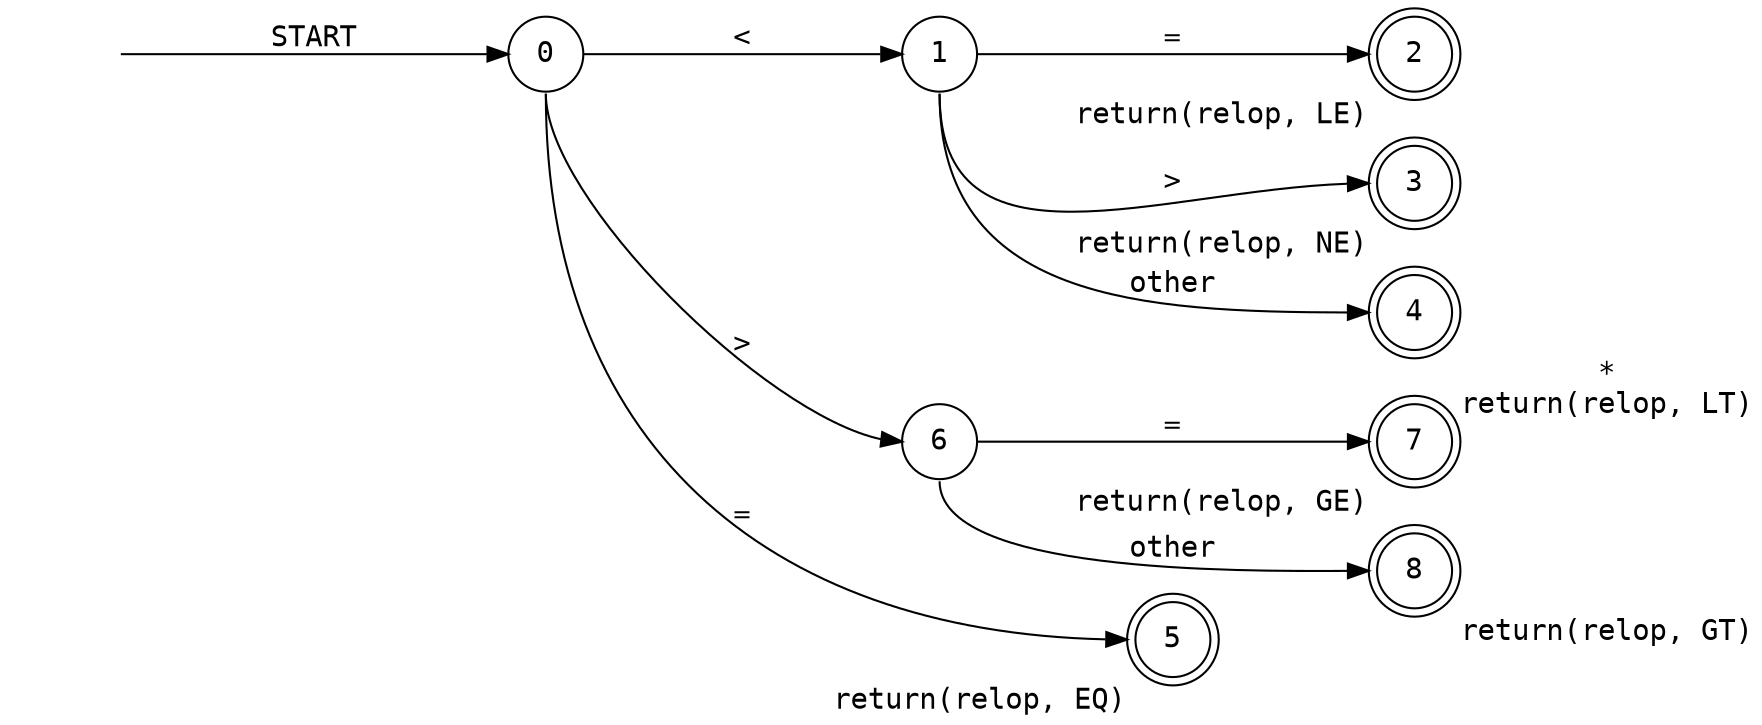 digraph transition_diagram{
	rankdir="LR";
	ranksep=2;
	node[fontname="Consolas"]
	edge[fontname="Consolas"]
	
	s [shape=none, label=""];
	node[shape=circle];
	0 ;
	1 ;
	6 ;
	node[shape=doublecircle];
	2 [xlabel="return(relop, LE)"];
	3 [xlabel="return(relop, NE)"];
	4 [xlabel="*\nreturn(relop, LT)"];
	5 [xlabel="return(relop, EQ)"];
	7 [xlabel="return(relop, GE)"];
	8 [xlabel="return(relop, GT)"];
	
	edge [tailport="e", headport="w", weight=2];
	s -> 0 [label="START"];
	0 -> 1 [label="<"];
	1 -> 2 [label="="];
	6 -> 7 [label="="];
	
	edge[tailport="s", weight=0];
	0 -> 5 [label="="];
	0 -> 6 [label=">"];
	1 -> 3 [label=">"];
	1 -> 4 [label="other"];
	6 -> 8 [label="other"];
}

